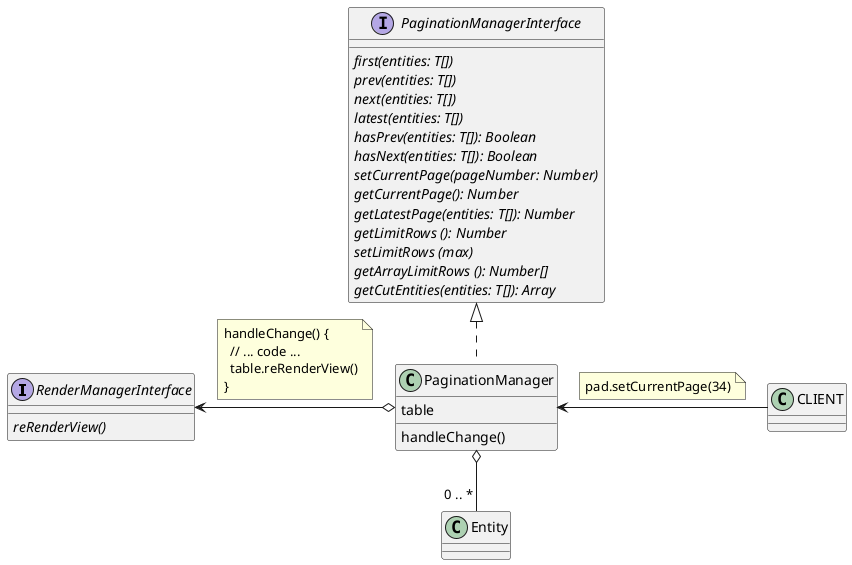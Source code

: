 @startuml

interface RenderManagerInterface {
  {abstract} reRenderView()
}
interface PaginationManagerInterface {
  {abstract} first(entities: T[])
  {abstract} prev(entities: T[])
  {abstract} next(entities: T[])
  {abstract} latest(entities: T[])
  {abstract} hasPrev(entities: T[]): Boolean
  {abstract} hasNext(entities: T[]): Boolean
  {abstract} setCurrentPage(pageNumber: Number)
  {abstract} getCurrentPage(): Number
  {abstract} getLatestPage(entities: T[]): Number
  {abstract} getLimitRows (): Number
  {abstract} setLimitRows (max)
  {abstract} getArrayLimitRows (): Number[]
  {abstract} getCutEntities(entities: T[]): Array
}
class PaginationManager {
  table
  handleChange()
}
PaginationManager o-- "0 .. *" Entity
PaginationManagerInterface <|.. PaginationManager
RenderManagerInterface <-o  PaginationManager
note left on link
handleChange() {
  // ... code ...
  table.reRenderView()
}
end note
PaginationManager <- CLIENT
note left on link
  pad.setCurrentPage(34)
end note
@enduml
